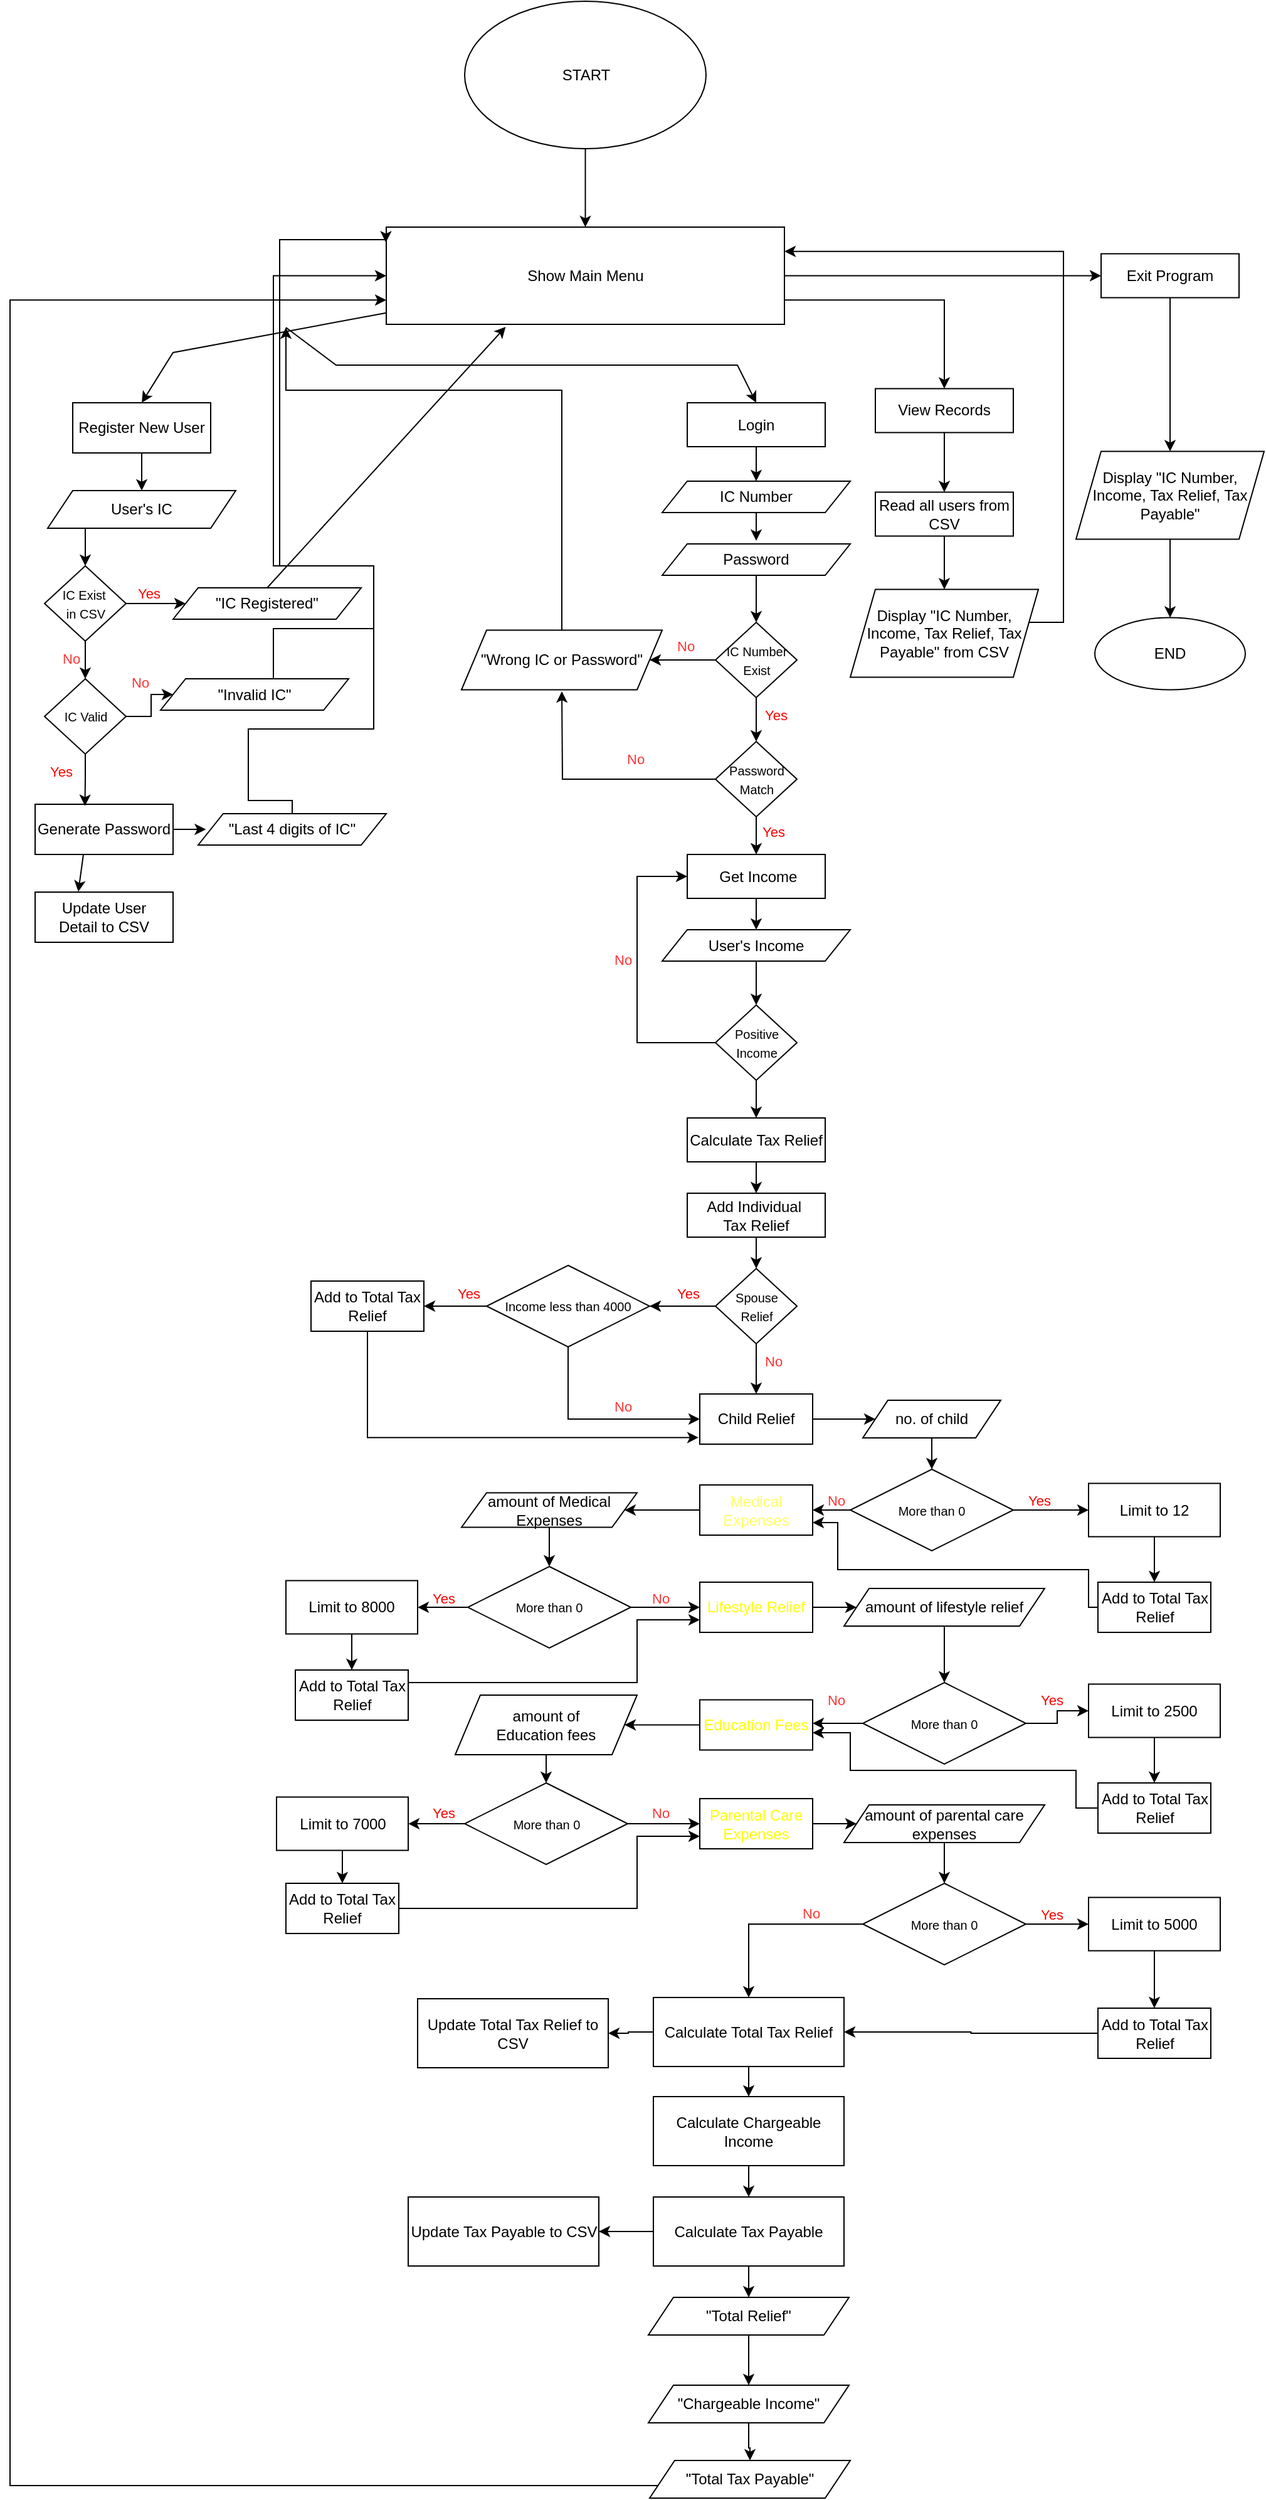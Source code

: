 <mxfile version="26.2.14">
  <diagram name="Page-1" id="ZZrZnOVVyGvHQg5XJtf8">
    <mxGraphModel dx="3169" dy="2334" grid="1" gridSize="10" guides="1" tooltips="1" connect="1" arrows="1" fold="1" page="1" pageScale="1" pageWidth="850" pageHeight="1100" math="0" shadow="0">
      <root>
        <mxCell id="0" />
        <mxCell id="1" parent="0" />
        <mxCell id="o1MzAIX67n9RTOHfI_H--221" value="" style="edgeStyle=orthogonalEdgeStyle;rounded=0;orthogonalLoop=1;jettySize=auto;html=1;" edge="1" parent="1" source="o1MzAIX67n9RTOHfI_H--1" target="o1MzAIX67n9RTOHfI_H--4">
          <mxGeometry relative="1" as="geometry" />
        </mxCell>
        <mxCell id="o1MzAIX67n9RTOHfI_H--1" value="START" style="ellipse;whiteSpace=wrap;html=1;" vertex="1" parent="1">
          <mxGeometry x="352.5" y="-210" width="192.5" height="117.5" as="geometry" />
        </mxCell>
        <mxCell id="o1MzAIX67n9RTOHfI_H--12" style="edgeStyle=orthogonalEdgeStyle;rounded=0;orthogonalLoop=1;jettySize=auto;html=1;exitX=1;exitY=0.5;exitDx=0;exitDy=0;entryX=0;entryY=0.5;entryDx=0;entryDy=0;" edge="1" parent="1" source="o1MzAIX67n9RTOHfI_H--4" target="o1MzAIX67n9RTOHfI_H--6">
          <mxGeometry relative="1" as="geometry" />
        </mxCell>
        <mxCell id="o1MzAIX67n9RTOHfI_H--196" style="edgeStyle=orthogonalEdgeStyle;rounded=0;orthogonalLoop=1;jettySize=auto;html=1;exitX=1;exitY=0.75;exitDx=0;exitDy=0;entryX=0.5;entryY=0;entryDx=0;entryDy=0;" edge="1" parent="1" source="o1MzAIX67n9RTOHfI_H--4" target="o1MzAIX67n9RTOHfI_H--194">
          <mxGeometry relative="1" as="geometry" />
        </mxCell>
        <mxCell id="o1MzAIX67n9RTOHfI_H--4" value="&lt;font style=&quot;color: light-dark(rgb(0, 0, 0), rgb(0, 255, 241));&quot;&gt;Show Main Menu&lt;/font&gt;" style="rounded=0;whiteSpace=wrap;html=1;" vertex="1" parent="1">
          <mxGeometry x="290" y="-30" width="317.5" height="77.5" as="geometry" />
        </mxCell>
        <mxCell id="o1MzAIX67n9RTOHfI_H--5" value="&lt;font style=&quot;color: light-dark(rgb(0, 0, 0), rgb(0, 255, 241));&quot;&gt;Register New User&lt;/font&gt;" style="rounded=0;whiteSpace=wrap;html=1;" vertex="1" parent="1">
          <mxGeometry x="40" y="110" width="110" height="40" as="geometry" />
        </mxCell>
        <mxCell id="o1MzAIX67n9RTOHfI_H--217" value="" style="edgeStyle=orthogonalEdgeStyle;rounded=0;orthogonalLoop=1;jettySize=auto;html=1;" edge="1" parent="1" source="o1MzAIX67n9RTOHfI_H--6" target="o1MzAIX67n9RTOHfI_H--216">
          <mxGeometry relative="1" as="geometry" />
        </mxCell>
        <mxCell id="o1MzAIX67n9RTOHfI_H--6" value="&lt;font style=&quot;color: light-dark(rgb(0, 0, 0), rgb(0, 255, 241));&quot;&gt;Exit Program&lt;/font&gt;" style="rounded=0;whiteSpace=wrap;html=1;" vertex="1" parent="1">
          <mxGeometry x="860" y="-8.75" width="110" height="35" as="geometry" />
        </mxCell>
        <mxCell id="o1MzAIX67n9RTOHfI_H--51" style="edgeStyle=orthogonalEdgeStyle;rounded=0;orthogonalLoop=1;jettySize=auto;html=1;entryX=0.5;entryY=0;entryDx=0;entryDy=0;" edge="1" parent="1" source="o1MzAIX67n9RTOHfI_H--7" target="o1MzAIX67n9RTOHfI_H--50">
          <mxGeometry relative="1" as="geometry" />
        </mxCell>
        <mxCell id="o1MzAIX67n9RTOHfI_H--7" value="&lt;font style=&quot;color: light-dark(rgb(0, 0, 0), rgb(0, 255, 241));&quot;&gt;Login&lt;/font&gt;" style="rounded=0;whiteSpace=wrap;html=1;" vertex="1" parent="1">
          <mxGeometry x="530" y="110" width="110" height="35" as="geometry" />
        </mxCell>
        <mxCell id="o1MzAIX67n9RTOHfI_H--10" value="" style="endArrow=classic;html=1;rounded=0;entryX=0.5;entryY=0;entryDx=0;entryDy=0;" edge="1" parent="1" source="o1MzAIX67n9RTOHfI_H--4" target="o1MzAIX67n9RTOHfI_H--5">
          <mxGeometry width="50" height="50" relative="1" as="geometry">
            <mxPoint x="300" as="sourcePoint" />
            <mxPoint x="60" y="89" as="targetPoint" />
            <Array as="points">
              <mxPoint x="120" y="70" />
            </Array>
          </mxGeometry>
        </mxCell>
        <mxCell id="o1MzAIX67n9RTOHfI_H--11" value="" style="endArrow=classic;html=1;rounded=0;entryX=0.5;entryY=0;entryDx=0;entryDy=0;" edge="1" parent="1" target="o1MzAIX67n9RTOHfI_H--7">
          <mxGeometry width="50" height="50" relative="1" as="geometry">
            <mxPoint x="210" y="50" as="sourcePoint" />
            <mxPoint x="170" y="50" as="targetPoint" />
            <Array as="points">
              <mxPoint x="250" y="80" />
              <mxPoint x="400" y="80" />
              <mxPoint x="570" y="80" />
            </Array>
          </mxGeometry>
        </mxCell>
        <mxCell id="o1MzAIX67n9RTOHfI_H--21" style="edgeStyle=orthogonalEdgeStyle;rounded=0;orthogonalLoop=1;jettySize=auto;html=1;exitX=0.25;exitY=1;exitDx=0;exitDy=0;entryX=0.5;entryY=0;entryDx=0;entryDy=0;" edge="1" parent="1" source="o1MzAIX67n9RTOHfI_H--13" target="o1MzAIX67n9RTOHfI_H--16">
          <mxGeometry relative="1" as="geometry" />
        </mxCell>
        <mxCell id="o1MzAIX67n9RTOHfI_H--13" value="User&#39;s IC" style="shape=parallelogram;perimeter=parallelogramPerimeter;whiteSpace=wrap;html=1;fixedSize=1;" vertex="1" parent="1">
          <mxGeometry x="20" y="180" width="150" height="30" as="geometry" />
        </mxCell>
        <mxCell id="o1MzAIX67n9RTOHfI_H--15" value="" style="endArrow=classic;html=1;rounded=0;exitX=0.5;exitY=1;exitDx=0;exitDy=0;entryX=0.5;entryY=0;entryDx=0;entryDy=0;" edge="1" parent="1" source="o1MzAIX67n9RTOHfI_H--5" target="o1MzAIX67n9RTOHfI_H--13">
          <mxGeometry width="50" height="50" relative="1" as="geometry">
            <mxPoint x="80" y="200" as="sourcePoint" />
            <mxPoint x="130" y="150" as="targetPoint" />
          </mxGeometry>
        </mxCell>
        <mxCell id="o1MzAIX67n9RTOHfI_H--19" style="edgeStyle=orthogonalEdgeStyle;rounded=0;orthogonalLoop=1;jettySize=auto;html=1;exitX=1;exitY=0.5;exitDx=0;exitDy=0;" edge="1" parent="1" source="o1MzAIX67n9RTOHfI_H--16" target="o1MzAIX67n9RTOHfI_H--18">
          <mxGeometry relative="1" as="geometry" />
        </mxCell>
        <mxCell id="o1MzAIX67n9RTOHfI_H--20" style="edgeStyle=orthogonalEdgeStyle;rounded=0;orthogonalLoop=1;jettySize=auto;html=1;exitX=0.5;exitY=1;exitDx=0;exitDy=0;entryX=0.5;entryY=0;entryDx=0;entryDy=0;" edge="1" parent="1" source="o1MzAIX67n9RTOHfI_H--16" target="o1MzAIX67n9RTOHfI_H--17">
          <mxGeometry relative="1" as="geometry" />
        </mxCell>
        <mxCell id="o1MzAIX67n9RTOHfI_H--16" value="&lt;font style=&quot;font-size: 10px;&quot;&gt;IC Exist&amp;nbsp;&lt;/font&gt;&lt;div&gt;&lt;font style=&quot;font-size: 10px;&quot;&gt;in CSV&lt;/font&gt;&lt;/div&gt;" style="rhombus;whiteSpace=wrap;html=1;" vertex="1" parent="1">
          <mxGeometry x="17.5" y="240" width="65" height="60" as="geometry" />
        </mxCell>
        <mxCell id="o1MzAIX67n9RTOHfI_H--37" style="edgeStyle=orthogonalEdgeStyle;rounded=0;orthogonalLoop=1;jettySize=auto;html=1;exitX=1;exitY=0.5;exitDx=0;exitDy=0;entryX=0;entryY=0.5;entryDx=0;entryDy=0;" edge="1" parent="1" source="o1MzAIX67n9RTOHfI_H--17" target="o1MzAIX67n9RTOHfI_H--35">
          <mxGeometry relative="1" as="geometry" />
        </mxCell>
        <mxCell id="o1MzAIX67n9RTOHfI_H--17" value="&lt;font style=&quot;font-size: 10px;&quot;&gt;IC Valid&lt;/font&gt;" style="rhombus;whiteSpace=wrap;html=1;" vertex="1" parent="1">
          <mxGeometry x="17.5" y="330" width="65" height="60" as="geometry" />
        </mxCell>
        <mxCell id="o1MzAIX67n9RTOHfI_H--18" value="&quot;IC Registered&quot;" style="shape=parallelogram;perimeter=parallelogramPerimeter;whiteSpace=wrap;html=1;fixedSize=1;" vertex="1" parent="1">
          <mxGeometry x="120" y="257.5" width="150" height="25" as="geometry" />
        </mxCell>
        <mxCell id="o1MzAIX67n9RTOHfI_H--25" value="" style="edgeStyle=none;orthogonalLoop=1;jettySize=auto;html=1;rounded=0;exitX=0.5;exitY=0;exitDx=0;exitDy=0;entryX=0.3;entryY=1.025;entryDx=0;entryDy=0;entryPerimeter=0;" edge="1" parent="1" source="o1MzAIX67n9RTOHfI_H--18" target="o1MzAIX67n9RTOHfI_H--4">
          <mxGeometry width="100" relative="1" as="geometry">
            <mxPoint x="170" y="230" as="sourcePoint" />
            <mxPoint x="270" y="230" as="targetPoint" />
            <Array as="points" />
          </mxGeometry>
        </mxCell>
        <mxCell id="o1MzAIX67n9RTOHfI_H--36" style="edgeStyle=orthogonalEdgeStyle;rounded=0;orthogonalLoop=1;jettySize=auto;html=1;exitX=0.75;exitY=0;exitDx=0;exitDy=0;" edge="1" parent="1" source="o1MzAIX67n9RTOHfI_H--35" target="o1MzAIX67n9RTOHfI_H--4">
          <mxGeometry relative="1" as="geometry">
            <Array as="points">
              <mxPoint x="223" y="338" />
              <mxPoint x="200" y="338" />
              <mxPoint x="200" y="290" />
              <mxPoint x="280" y="290" />
              <mxPoint x="280" y="240" />
              <mxPoint x="200" y="240" />
            </Array>
          </mxGeometry>
        </mxCell>
        <mxCell id="o1MzAIX67n9RTOHfI_H--35" value="&quot;Invalid IC&quot;" style="shape=parallelogram;perimeter=parallelogramPerimeter;whiteSpace=wrap;html=1;fixedSize=1;" vertex="1" parent="1">
          <mxGeometry x="110" y="330" width="150" height="25" as="geometry" />
        </mxCell>
        <mxCell id="o1MzAIX67n9RTOHfI_H--39" value="Generate Password" style="rounded=0;whiteSpace=wrap;html=1;" vertex="1" parent="1">
          <mxGeometry x="10" y="430" width="110" height="40" as="geometry" />
        </mxCell>
        <mxCell id="o1MzAIX67n9RTOHfI_H--40" style="edgeStyle=orthogonalEdgeStyle;rounded=0;orthogonalLoop=1;jettySize=auto;html=1;exitX=0.5;exitY=1;exitDx=0;exitDy=0;entryX=0.361;entryY=0.033;entryDx=0;entryDy=0;entryPerimeter=0;" edge="1" parent="1" source="o1MzAIX67n9RTOHfI_H--17" target="o1MzAIX67n9RTOHfI_H--39">
          <mxGeometry relative="1" as="geometry" />
        </mxCell>
        <mxCell id="o1MzAIX67n9RTOHfI_H--41" value="Update User Detail&lt;span style=&quot;background-color: transparent; color: light-dark(rgb(0, 0, 0), rgb(255, 255, 255));&quot;&gt;&amp;nbsp;to CSV&lt;/span&gt;" style="rounded=0;whiteSpace=wrap;html=1;" vertex="1" parent="1">
          <mxGeometry x="10" y="500" width="110" height="40" as="geometry" />
        </mxCell>
        <mxCell id="o1MzAIX67n9RTOHfI_H--43" value="" style="endArrow=classic;html=1;rounded=0;entryX=0.313;entryY=-0.006;entryDx=0;entryDy=0;entryPerimeter=0;exitX=0.35;exitY=1;exitDx=0;exitDy=0;exitPerimeter=0;" edge="1" parent="1" source="o1MzAIX67n9RTOHfI_H--39" target="o1MzAIX67n9RTOHfI_H--41">
          <mxGeometry width="50" height="50" relative="1" as="geometry">
            <mxPoint x="360" y="480" as="sourcePoint" />
            <mxPoint x="410" y="430" as="targetPoint" />
          </mxGeometry>
        </mxCell>
        <mxCell id="o1MzAIX67n9RTOHfI_H--49" style="edgeStyle=orthogonalEdgeStyle;rounded=0;orthogonalLoop=1;jettySize=auto;html=1;exitX=0.5;exitY=0;exitDx=0;exitDy=0;entryX=-0.001;entryY=0.158;entryDx=0;entryDy=0;entryPerimeter=0;" edge="1" parent="1" source="o1MzAIX67n9RTOHfI_H--44" target="o1MzAIX67n9RTOHfI_H--4">
          <mxGeometry relative="1" as="geometry">
            <mxPoint x="250" y="-130" as="targetPoint" />
            <Array as="points">
              <mxPoint x="215" y="427" />
              <mxPoint x="180" y="427" />
              <mxPoint x="180" y="370" />
              <mxPoint x="280" y="370" />
              <mxPoint x="280" y="240" />
              <mxPoint x="205" y="240" />
              <mxPoint x="205" y="-20" />
              <mxPoint x="290" y="-20" />
            </Array>
          </mxGeometry>
        </mxCell>
        <mxCell id="o1MzAIX67n9RTOHfI_H--44" value="&quot;Last 4 digits of IC&quot;" style="shape=parallelogram;perimeter=parallelogramPerimeter;whiteSpace=wrap;html=1;fixedSize=1;" vertex="1" parent="1">
          <mxGeometry x="140" y="437.5" width="150" height="25" as="geometry" />
        </mxCell>
        <mxCell id="o1MzAIX67n9RTOHfI_H--48" style="edgeStyle=orthogonalEdgeStyle;rounded=0;orthogonalLoop=1;jettySize=auto;html=1;exitX=1;exitY=0.5;exitDx=0;exitDy=0;entryX=0.041;entryY=0.527;entryDx=0;entryDy=0;entryPerimeter=0;" edge="1" parent="1" source="o1MzAIX67n9RTOHfI_H--39" target="o1MzAIX67n9RTOHfI_H--44">
          <mxGeometry relative="1" as="geometry" />
        </mxCell>
        <mxCell id="o1MzAIX67n9RTOHfI_H--55" style="edgeStyle=orthogonalEdgeStyle;rounded=0;orthogonalLoop=1;jettySize=auto;html=1;" edge="1" parent="1" source="o1MzAIX67n9RTOHfI_H--50">
          <mxGeometry relative="1" as="geometry">
            <mxPoint x="585" y="220" as="targetPoint" />
          </mxGeometry>
        </mxCell>
        <mxCell id="o1MzAIX67n9RTOHfI_H--50" value="IC Number" style="shape=parallelogram;perimeter=parallelogramPerimeter;whiteSpace=wrap;html=1;fixedSize=1;" vertex="1" parent="1">
          <mxGeometry x="510" y="172.5" width="150" height="25" as="geometry" />
        </mxCell>
        <mxCell id="o1MzAIX67n9RTOHfI_H--58" style="edgeStyle=orthogonalEdgeStyle;rounded=0;orthogonalLoop=1;jettySize=auto;html=1;entryX=0.5;entryY=0;entryDx=0;entryDy=0;" edge="1" parent="1" source="o1MzAIX67n9RTOHfI_H--52" target="o1MzAIX67n9RTOHfI_H--56">
          <mxGeometry relative="1" as="geometry" />
        </mxCell>
        <mxCell id="o1MzAIX67n9RTOHfI_H--52" value="Password" style="shape=parallelogram;perimeter=parallelogramPerimeter;whiteSpace=wrap;html=1;fixedSize=1;" vertex="1" parent="1">
          <mxGeometry x="510" y="222.5" width="150" height="25" as="geometry" />
        </mxCell>
        <mxCell id="o1MzAIX67n9RTOHfI_H--59" style="edgeStyle=orthogonalEdgeStyle;rounded=0;orthogonalLoop=1;jettySize=auto;html=1;" edge="1" parent="1" source="o1MzAIX67n9RTOHfI_H--56">
          <mxGeometry relative="1" as="geometry">
            <mxPoint x="500" y="315" as="targetPoint" />
          </mxGeometry>
        </mxCell>
        <mxCell id="o1MzAIX67n9RTOHfI_H--68" style="edgeStyle=orthogonalEdgeStyle;rounded=0;orthogonalLoop=1;jettySize=auto;html=1;entryX=0.5;entryY=0;entryDx=0;entryDy=0;" edge="1" parent="1" source="o1MzAIX67n9RTOHfI_H--56" target="o1MzAIX67n9RTOHfI_H--66">
          <mxGeometry relative="1" as="geometry" />
        </mxCell>
        <mxCell id="o1MzAIX67n9RTOHfI_H--56" value="&lt;span style=&quot;font-size: 10px;&quot;&gt;IC Number Exist&lt;/span&gt;" style="rhombus;whiteSpace=wrap;html=1;" vertex="1" parent="1">
          <mxGeometry x="552.5" y="285" width="65" height="60" as="geometry" />
        </mxCell>
        <mxCell id="o1MzAIX67n9RTOHfI_H--61" style="edgeStyle=orthogonalEdgeStyle;rounded=0;orthogonalLoop=1;jettySize=auto;html=1;" edge="1" parent="1" source="o1MzAIX67n9RTOHfI_H--60">
          <mxGeometry relative="1" as="geometry">
            <mxPoint x="210" y="50" as="targetPoint" />
            <Array as="points">
              <mxPoint x="430" y="100" />
              <mxPoint x="210" y="100" />
            </Array>
          </mxGeometry>
        </mxCell>
        <mxCell id="o1MzAIX67n9RTOHfI_H--60" value="&quot;Wrong IC or Password&quot;" style="shape=parallelogram;perimeter=parallelogramPerimeter;whiteSpace=wrap;html=1;fixedSize=1;" vertex="1" parent="1">
          <mxGeometry x="350" y="291.25" width="160" height="47.5" as="geometry" />
        </mxCell>
        <mxCell id="o1MzAIX67n9RTOHfI_H--64" value="&lt;span style=&quot;font-family: Helvetica; font-size: 11px; font-style: normal; font-variant-ligatures: normal; font-variant-caps: normal; font-weight: 400; letter-spacing: normal; orphans: 2; text-align: center; text-indent: 0px; text-transform: none; widows: 2; word-spacing: 0px; -webkit-text-stroke-width: 0px; white-space: nowrap; text-decoration-thickness: initial; text-decoration-style: initial; text-decoration-color: initial; float: none; display: inline !important;&quot;&gt;&lt;font style=&quot;color: light-dark(rgb(255, 51, 51), rgb(255, 0, 0));&quot;&gt;No&lt;/font&gt;&lt;/span&gt;" style="text;whiteSpace=wrap;html=1;" vertex="1" parent="1">
          <mxGeometry x="520" y="290" width="20" height="20" as="geometry" />
        </mxCell>
        <mxCell id="o1MzAIX67n9RTOHfI_H--69" style="edgeStyle=orthogonalEdgeStyle;rounded=0;orthogonalLoop=1;jettySize=auto;html=1;" edge="1" parent="1" source="o1MzAIX67n9RTOHfI_H--66">
          <mxGeometry relative="1" as="geometry">
            <mxPoint x="430" y="340" as="targetPoint" />
          </mxGeometry>
        </mxCell>
        <mxCell id="o1MzAIX67n9RTOHfI_H--77" style="edgeStyle=orthogonalEdgeStyle;rounded=0;orthogonalLoop=1;jettySize=auto;html=1;entryX=0.5;entryY=0;entryDx=0;entryDy=0;" edge="1" parent="1" source="o1MzAIX67n9RTOHfI_H--66" target="o1MzAIX67n9RTOHfI_H--74">
          <mxGeometry relative="1" as="geometry" />
        </mxCell>
        <mxCell id="o1MzAIX67n9RTOHfI_H--66" value="&lt;span style=&quot;font-size: 10px;&quot;&gt;Password Match&lt;/span&gt;" style="rhombus;whiteSpace=wrap;html=1;" vertex="1" parent="1">
          <mxGeometry x="552.5" y="380" width="65" height="60" as="geometry" />
        </mxCell>
        <mxCell id="o1MzAIX67n9RTOHfI_H--70" value="&lt;span style=&quot;font-family: Helvetica; font-size: 11px; font-style: normal; font-variant-ligatures: normal; font-variant-caps: normal; font-weight: 400; letter-spacing: normal; orphans: 2; text-align: center; text-indent: 0px; text-transform: none; widows: 2; word-spacing: 0px; -webkit-text-stroke-width: 0px; white-space: nowrap; text-decoration-thickness: initial; text-decoration-style: initial; text-decoration-color: initial; float: none; display: inline !important;&quot;&gt;&lt;font style=&quot;color: light-dark(rgb(255, 51, 51), rgb(255, 0, 0));&quot;&gt;No&lt;/font&gt;&lt;/span&gt;" style="text;whiteSpace=wrap;html=1;" vertex="1" parent="1">
          <mxGeometry x="480" y="380" width="20" height="20" as="geometry" />
        </mxCell>
        <mxCell id="o1MzAIX67n9RTOHfI_H--79" style="edgeStyle=orthogonalEdgeStyle;rounded=0;orthogonalLoop=1;jettySize=auto;html=1;entryX=0.5;entryY=0;entryDx=0;entryDy=0;" edge="1" parent="1" source="o1MzAIX67n9RTOHfI_H--74" target="o1MzAIX67n9RTOHfI_H--78">
          <mxGeometry relative="1" as="geometry" />
        </mxCell>
        <mxCell id="o1MzAIX67n9RTOHfI_H--74" value="&amp;nbsp;Get Income" style="rounded=0;whiteSpace=wrap;html=1;" vertex="1" parent="1">
          <mxGeometry x="530" y="470" width="110" height="35" as="geometry" />
        </mxCell>
        <mxCell id="o1MzAIX67n9RTOHfI_H--80" style="edgeStyle=orthogonalEdgeStyle;rounded=0;orthogonalLoop=1;jettySize=auto;html=1;" edge="1" parent="1" source="o1MzAIX67n9RTOHfI_H--78">
          <mxGeometry relative="1" as="geometry">
            <mxPoint x="585" y="590" as="targetPoint" />
          </mxGeometry>
        </mxCell>
        <mxCell id="o1MzAIX67n9RTOHfI_H--78" value="User&#39;s Income" style="shape=parallelogram;perimeter=parallelogramPerimeter;whiteSpace=wrap;html=1;fixedSize=1;" vertex="1" parent="1">
          <mxGeometry x="510" y="530" width="150" height="25" as="geometry" />
        </mxCell>
        <mxCell id="o1MzAIX67n9RTOHfI_H--82" style="edgeStyle=orthogonalEdgeStyle;rounded=0;orthogonalLoop=1;jettySize=auto;html=1;entryX=0;entryY=0.5;entryDx=0;entryDy=0;" edge="1" parent="1" source="o1MzAIX67n9RTOHfI_H--81" target="o1MzAIX67n9RTOHfI_H--74">
          <mxGeometry relative="1" as="geometry">
            <Array as="points">
              <mxPoint x="490" y="620" />
              <mxPoint x="490" y="488" />
            </Array>
          </mxGeometry>
        </mxCell>
        <mxCell id="o1MzAIX67n9RTOHfI_H--86" style="edgeStyle=orthogonalEdgeStyle;rounded=0;orthogonalLoop=1;jettySize=auto;html=1;entryX=0.5;entryY=0;entryDx=0;entryDy=0;" edge="1" parent="1" source="o1MzAIX67n9RTOHfI_H--81" target="o1MzAIX67n9RTOHfI_H--85">
          <mxGeometry relative="1" as="geometry" />
        </mxCell>
        <mxCell id="o1MzAIX67n9RTOHfI_H--81" value="&lt;span style=&quot;font-size: 10px;&quot;&gt;Positive Income&lt;/span&gt;" style="rhombus;whiteSpace=wrap;html=1;" vertex="1" parent="1">
          <mxGeometry x="552.5" y="590" width="65" height="60" as="geometry" />
        </mxCell>
        <mxCell id="o1MzAIX67n9RTOHfI_H--83" value="&lt;span style=&quot;font-family: Helvetica; font-size: 11px; font-style: normal; font-variant-ligatures: normal; font-variant-caps: normal; font-weight: 400; letter-spacing: normal; orphans: 2; text-align: center; text-indent: 0px; text-transform: none; widows: 2; word-spacing: 0px; -webkit-text-stroke-width: 0px; white-space: nowrap; text-decoration-thickness: initial; text-decoration-style: initial; text-decoration-color: initial; float: none; display: inline !important;&quot;&gt;&lt;font style=&quot;color: light-dark(rgb(255, 51, 51), rgb(255, 0, 0));&quot;&gt;No&lt;/font&gt;&lt;/span&gt;" style="text;whiteSpace=wrap;html=1;" vertex="1" parent="1">
          <mxGeometry x="470" y="540" width="20" height="20" as="geometry" />
        </mxCell>
        <mxCell id="o1MzAIX67n9RTOHfI_H--87" style="edgeStyle=orthogonalEdgeStyle;rounded=0;orthogonalLoop=1;jettySize=auto;html=1;" edge="1" parent="1" source="o1MzAIX67n9RTOHfI_H--85">
          <mxGeometry relative="1" as="geometry">
            <mxPoint x="585" y="740" as="targetPoint" />
          </mxGeometry>
        </mxCell>
        <mxCell id="o1MzAIX67n9RTOHfI_H--85" value="Calculate Tax Relief" style="rounded=0;whiteSpace=wrap;html=1;" vertex="1" parent="1">
          <mxGeometry x="530" y="680" width="110" height="35" as="geometry" />
        </mxCell>
        <mxCell id="o1MzAIX67n9RTOHfI_H--91" style="edgeStyle=orthogonalEdgeStyle;rounded=0;orthogonalLoop=1;jettySize=auto;html=1;entryX=0.5;entryY=0;entryDx=0;entryDy=0;" edge="1" parent="1" source="o1MzAIX67n9RTOHfI_H--88" target="o1MzAIX67n9RTOHfI_H--89">
          <mxGeometry relative="1" as="geometry" />
        </mxCell>
        <mxCell id="o1MzAIX67n9RTOHfI_H--88" value="&lt;font style=&quot;color: light-dark(rgb(0, 0, 0), rgb(236, 255, 0));&quot;&gt;Add Individual&amp;nbsp;&lt;/font&gt;&lt;div&gt;&lt;font style=&quot;color: light-dark(rgb(0, 0, 0), rgb(236, 255, 0));&quot;&gt;Tax Relief&lt;/font&gt;&lt;/div&gt;" style="rounded=0;whiteSpace=wrap;html=1;" vertex="1" parent="1">
          <mxGeometry x="530" y="740" width="110" height="35" as="geometry" />
        </mxCell>
        <mxCell id="o1MzAIX67n9RTOHfI_H--92" value="" style="edgeStyle=orthogonalEdgeStyle;rounded=0;orthogonalLoop=1;jettySize=auto;html=1;" edge="1" parent="1" source="o1MzAIX67n9RTOHfI_H--89" target="o1MzAIX67n9RTOHfI_H--90">
          <mxGeometry relative="1" as="geometry" />
        </mxCell>
        <mxCell id="o1MzAIX67n9RTOHfI_H--98" value="" style="edgeStyle=orthogonalEdgeStyle;rounded=0;orthogonalLoop=1;jettySize=auto;html=1;" edge="1" parent="1" source="o1MzAIX67n9RTOHfI_H--89" target="o1MzAIX67n9RTOHfI_H--97">
          <mxGeometry relative="1" as="geometry" />
        </mxCell>
        <mxCell id="o1MzAIX67n9RTOHfI_H--89" value="&lt;span style=&quot;font-size: 10px;&quot;&gt;&lt;font style=&quot;color: light-dark(rgb(0, 0, 0), rgb(236, 255, 0));&quot;&gt;Spouse&lt;/font&gt;&lt;/span&gt;&lt;div&gt;&lt;span style=&quot;font-size: 10px;&quot;&gt;&lt;font style=&quot;color: light-dark(rgb(0, 0, 0), rgb(236, 255, 0));&quot;&gt;Relief&lt;/font&gt;&lt;/span&gt;&lt;/div&gt;" style="rhombus;whiteSpace=wrap;html=1;" vertex="1" parent="1">
          <mxGeometry x="552.5" y="800" width="65" height="60" as="geometry" />
        </mxCell>
        <mxCell id="o1MzAIX67n9RTOHfI_H--95" value="" style="edgeStyle=orthogonalEdgeStyle;rounded=0;orthogonalLoop=1;jettySize=auto;html=1;" edge="1" parent="1" source="o1MzAIX67n9RTOHfI_H--90" target="o1MzAIX67n9RTOHfI_H--94">
          <mxGeometry relative="1" as="geometry" />
        </mxCell>
        <mxCell id="o1MzAIX67n9RTOHfI_H--101" style="edgeStyle=orthogonalEdgeStyle;rounded=0;orthogonalLoop=1;jettySize=auto;html=1;entryX=0;entryY=0.5;entryDx=0;entryDy=0;" edge="1" parent="1" source="o1MzAIX67n9RTOHfI_H--90" target="o1MzAIX67n9RTOHfI_H--97">
          <mxGeometry relative="1" as="geometry">
            <Array as="points">
              <mxPoint x="435" y="920" />
            </Array>
          </mxGeometry>
        </mxCell>
        <mxCell id="o1MzAIX67n9RTOHfI_H--90" value="&lt;span style=&quot;font-size: 10px;&quot;&gt;Income less than 4000&lt;/span&gt;" style="rhombus;whiteSpace=wrap;html=1;" vertex="1" parent="1">
          <mxGeometry x="370" y="797.5" width="130" height="65" as="geometry" />
        </mxCell>
        <mxCell id="o1MzAIX67n9RTOHfI_H--94" value="Add to Total Tax Relief" style="whiteSpace=wrap;html=1;" vertex="1" parent="1">
          <mxGeometry x="230" y="810" width="90" height="40" as="geometry" />
        </mxCell>
        <mxCell id="o1MzAIX67n9RTOHfI_H--107" value="" style="edgeStyle=orthogonalEdgeStyle;rounded=0;orthogonalLoop=1;jettySize=auto;html=1;entryX=0;entryY=0.5;entryDx=0;entryDy=0;" edge="1" parent="1" source="o1MzAIX67n9RTOHfI_H--97" target="o1MzAIX67n9RTOHfI_H--108">
          <mxGeometry relative="1" as="geometry">
            <mxPoint x="695" y="920" as="targetPoint" />
          </mxGeometry>
        </mxCell>
        <mxCell id="o1MzAIX67n9RTOHfI_H--97" value="&lt;font style=&quot;color: light-dark(rgb(0, 0, 0), rgb(236, 255, 0));&quot;&gt;Child Relief&lt;/font&gt;" style="whiteSpace=wrap;html=1;" vertex="1" parent="1">
          <mxGeometry x="540" y="900" width="90" height="40" as="geometry" />
        </mxCell>
        <mxCell id="o1MzAIX67n9RTOHfI_H--99" value="&lt;span style=&quot;font-family: Helvetica; font-size: 11px; font-style: normal; font-variant-ligatures: normal; font-variant-caps: normal; font-weight: 400; letter-spacing: normal; orphans: 2; text-align: center; text-indent: 0px; text-transform: none; widows: 2; word-spacing: 0px; -webkit-text-stroke-width: 0px; white-space: nowrap; text-decoration-thickness: initial; text-decoration-style: initial; text-decoration-color: initial; float: none; display: inline !important;&quot;&gt;&lt;font style=&quot;color: light-dark(rgb(255, 51, 51), rgb(255, 0, 0));&quot;&gt;No&lt;/font&gt;&lt;/span&gt;" style="text;whiteSpace=wrap;html=1;" vertex="1" parent="1">
          <mxGeometry x="590" y="860" width="20" as="geometry" />
        </mxCell>
        <mxCell id="o1MzAIX67n9RTOHfI_H--102" value="&lt;span style=&quot;font-family: Helvetica; font-size: 11px; font-style: normal; font-variant-ligatures: normal; font-variant-caps: normal; font-weight: 400; letter-spacing: normal; orphans: 2; text-align: center; text-indent: 0px; text-transform: none; widows: 2; word-spacing: 0px; -webkit-text-stroke-width: 0px; white-space: nowrap; text-decoration-thickness: initial; text-decoration-style: initial; text-decoration-color: initial; float: none; display: inline !important;&quot;&gt;&lt;font style=&quot;color: light-dark(rgb(255, 51, 51), rgb(255, 0, 0));&quot;&gt;No&lt;/font&gt;&lt;/span&gt;" style="text;whiteSpace=wrap;html=1;" vertex="1" parent="1">
          <mxGeometry x="470" y="896" width="20" height="20" as="geometry" />
        </mxCell>
        <mxCell id="o1MzAIX67n9RTOHfI_H--104" style="edgeStyle=orthogonalEdgeStyle;rounded=0;orthogonalLoop=1;jettySize=auto;html=1;exitX=0.5;exitY=1;exitDx=0;exitDy=0;entryX=-0.011;entryY=0.868;entryDx=0;entryDy=0;entryPerimeter=0;" edge="1" parent="1" source="o1MzAIX67n9RTOHfI_H--94" target="o1MzAIX67n9RTOHfI_H--97">
          <mxGeometry relative="1" as="geometry" />
        </mxCell>
        <mxCell id="o1MzAIX67n9RTOHfI_H--112" value="" style="edgeStyle=orthogonalEdgeStyle;rounded=0;orthogonalLoop=1;jettySize=auto;html=1;" edge="1" parent="1" source="o1MzAIX67n9RTOHfI_H--108" target="o1MzAIX67n9RTOHfI_H--111">
          <mxGeometry relative="1" as="geometry" />
        </mxCell>
        <mxCell id="o1MzAIX67n9RTOHfI_H--108" value="no. of child" style="shape=parallelogram;perimeter=parallelogramPerimeter;whiteSpace=wrap;html=1;fixedSize=1;" vertex="1" parent="1">
          <mxGeometry x="670" y="905" width="110" height="30" as="geometry" />
        </mxCell>
        <mxCell id="o1MzAIX67n9RTOHfI_H--114" value="" style="edgeStyle=orthogonalEdgeStyle;rounded=0;orthogonalLoop=1;jettySize=auto;html=1;" edge="1" parent="1" source="o1MzAIX67n9RTOHfI_H--111" target="o1MzAIX67n9RTOHfI_H--113">
          <mxGeometry relative="1" as="geometry" />
        </mxCell>
        <mxCell id="o1MzAIX67n9RTOHfI_H--119" value="" style="edgeStyle=orthogonalEdgeStyle;rounded=0;orthogonalLoop=1;jettySize=auto;html=1;" edge="1" parent="1" source="o1MzAIX67n9RTOHfI_H--111" target="o1MzAIX67n9RTOHfI_H--118">
          <mxGeometry relative="1" as="geometry" />
        </mxCell>
        <mxCell id="o1MzAIX67n9RTOHfI_H--111" value="&lt;span style=&quot;font-size: 10px;&quot;&gt;More than 0&lt;/span&gt;" style="rhombus;whiteSpace=wrap;html=1;" vertex="1" parent="1">
          <mxGeometry x="660" y="960" width="130" height="65" as="geometry" />
        </mxCell>
        <mxCell id="o1MzAIX67n9RTOHfI_H--116" value="" style="edgeStyle=orthogonalEdgeStyle;rounded=0;orthogonalLoop=1;jettySize=auto;html=1;" edge="1" parent="1" source="o1MzAIX67n9RTOHfI_H--113" target="o1MzAIX67n9RTOHfI_H--115">
          <mxGeometry relative="1" as="geometry" />
        </mxCell>
        <mxCell id="o1MzAIX67n9RTOHfI_H--113" value="Limit to 12" style="whiteSpace=wrap;html=1;" vertex="1" parent="1">
          <mxGeometry x="850" y="971.25" width="105" height="42.5" as="geometry" />
        </mxCell>
        <mxCell id="o1MzAIX67n9RTOHfI_H--121" style="edgeStyle=orthogonalEdgeStyle;rounded=0;orthogonalLoop=1;jettySize=auto;html=1;entryX=1;entryY=0.75;entryDx=0;entryDy=0;" edge="1" parent="1" source="o1MzAIX67n9RTOHfI_H--115" target="o1MzAIX67n9RTOHfI_H--118">
          <mxGeometry relative="1" as="geometry">
            <Array as="points">
              <mxPoint x="850" y="1070" />
              <mxPoint x="850" y="1040" />
              <mxPoint x="650" y="1040" />
              <mxPoint x="650" y="1003" />
            </Array>
          </mxGeometry>
        </mxCell>
        <mxCell id="o1MzAIX67n9RTOHfI_H--115" value="Add to Total Tax Relief" style="whiteSpace=wrap;html=1;" vertex="1" parent="1">
          <mxGeometry x="857.5" y="1050" width="90" height="40" as="geometry" />
        </mxCell>
        <mxCell id="o1MzAIX67n9RTOHfI_H--123" value="" style="edgeStyle=orthogonalEdgeStyle;rounded=0;orthogonalLoop=1;jettySize=auto;html=1;" edge="1" parent="1" source="o1MzAIX67n9RTOHfI_H--118" target="o1MzAIX67n9RTOHfI_H--122">
          <mxGeometry relative="1" as="geometry" />
        </mxCell>
        <mxCell id="o1MzAIX67n9RTOHfI_H--118" value="&lt;font style=&quot;color: light-dark(rgb(255, 255, 102), rgb(236, 255, 0));&quot;&gt;Medical Expenses&lt;/font&gt;" style="whiteSpace=wrap;html=1;" vertex="1" parent="1">
          <mxGeometry x="540" y="972.5" width="90" height="40" as="geometry" />
        </mxCell>
        <mxCell id="o1MzAIX67n9RTOHfI_H--120" value="&lt;span style=&quot;font-family: Helvetica; font-size: 11px; font-style: normal; font-variant-ligatures: normal; font-variant-caps: normal; font-weight: 400; letter-spacing: normal; orphans: 2; text-align: center; text-indent: 0px; text-transform: none; widows: 2; word-spacing: 0px; -webkit-text-stroke-width: 0px; white-space: nowrap; text-decoration-thickness: initial; text-decoration-style: initial; text-decoration-color: initial; float: none; display: inline !important;&quot;&gt;&lt;font style=&quot;color: light-dark(rgb(255, 51, 51), rgb(255, 0, 0));&quot;&gt;No&lt;/font&gt;&lt;/span&gt;" style="text;whiteSpace=wrap;html=1;" vertex="1" parent="1">
          <mxGeometry x="640" y="971.25" width="20" height="20" as="geometry" />
        </mxCell>
        <mxCell id="o1MzAIX67n9RTOHfI_H--126" value="" style="edgeStyle=orthogonalEdgeStyle;rounded=0;orthogonalLoop=1;jettySize=auto;html=1;" edge="1" parent="1" source="o1MzAIX67n9RTOHfI_H--122" target="o1MzAIX67n9RTOHfI_H--125">
          <mxGeometry relative="1" as="geometry" />
        </mxCell>
        <mxCell id="o1MzAIX67n9RTOHfI_H--122" value="amount of Medical Expenses" style="shape=parallelogram;perimeter=parallelogramPerimeter;whiteSpace=wrap;html=1;fixedSize=1;" vertex="1" parent="1">
          <mxGeometry x="350" y="978.75" width="140" height="27.5" as="geometry" />
        </mxCell>
        <mxCell id="o1MzAIX67n9RTOHfI_H--128" value="" style="edgeStyle=orthogonalEdgeStyle;rounded=0;orthogonalLoop=1;jettySize=auto;html=1;" edge="1" parent="1" source="o1MzAIX67n9RTOHfI_H--125" target="o1MzAIX67n9RTOHfI_H--127">
          <mxGeometry relative="1" as="geometry" />
        </mxCell>
        <mxCell id="o1MzAIX67n9RTOHfI_H--130" value="" style="edgeStyle=orthogonalEdgeStyle;rounded=0;orthogonalLoop=1;jettySize=auto;html=1;" edge="1" parent="1" source="o1MzAIX67n9RTOHfI_H--125" target="o1MzAIX67n9RTOHfI_H--129">
          <mxGeometry relative="1" as="geometry" />
        </mxCell>
        <mxCell id="o1MzAIX67n9RTOHfI_H--125" value="&lt;span style=&quot;font-size: 10px;&quot;&gt;More than 0&lt;/span&gt;" style="rhombus;whiteSpace=wrap;html=1;" vertex="1" parent="1">
          <mxGeometry x="355" y="1037.5" width="130" height="65" as="geometry" />
        </mxCell>
        <mxCell id="o1MzAIX67n9RTOHfI_H--137" value="" style="edgeStyle=orthogonalEdgeStyle;rounded=0;orthogonalLoop=1;jettySize=auto;html=1;" edge="1" parent="1" source="o1MzAIX67n9RTOHfI_H--127" target="o1MzAIX67n9RTOHfI_H--136">
          <mxGeometry relative="1" as="geometry" />
        </mxCell>
        <mxCell id="o1MzAIX67n9RTOHfI_H--127" value="&lt;font style=&quot;color: light-dark(rgb(255, 255, 0), rgb(236, 255, 0));&quot;&gt;Lifestyle Relief&lt;/font&gt;" style="whiteSpace=wrap;html=1;" vertex="1" parent="1">
          <mxGeometry x="540" y="1050" width="90" height="40" as="geometry" />
        </mxCell>
        <mxCell id="o1MzAIX67n9RTOHfI_H--132" value="" style="edgeStyle=orthogonalEdgeStyle;rounded=0;orthogonalLoop=1;jettySize=auto;html=1;" edge="1" parent="1" source="o1MzAIX67n9RTOHfI_H--129" target="o1MzAIX67n9RTOHfI_H--131">
          <mxGeometry relative="1" as="geometry" />
        </mxCell>
        <mxCell id="o1MzAIX67n9RTOHfI_H--129" value="Limit to 8000" style="whiteSpace=wrap;html=1;" vertex="1" parent="1">
          <mxGeometry x="210" y="1048.75" width="105" height="42.5" as="geometry" />
        </mxCell>
        <mxCell id="o1MzAIX67n9RTOHfI_H--133" style="edgeStyle=orthogonalEdgeStyle;rounded=0;orthogonalLoop=1;jettySize=auto;html=1;entryX=0;entryY=0.75;entryDx=0;entryDy=0;" edge="1" parent="1" source="o1MzAIX67n9RTOHfI_H--131" target="o1MzAIX67n9RTOHfI_H--127">
          <mxGeometry relative="1" as="geometry">
            <Array as="points">
              <mxPoint x="490" y="1130" />
              <mxPoint x="490" y="1080" />
            </Array>
          </mxGeometry>
        </mxCell>
        <mxCell id="o1MzAIX67n9RTOHfI_H--131" value="Add to Total Tax Relief" style="whiteSpace=wrap;html=1;" vertex="1" parent="1">
          <mxGeometry x="217.5" y="1120" width="90" height="40" as="geometry" />
        </mxCell>
        <mxCell id="o1MzAIX67n9RTOHfI_H--135" value="&lt;span style=&quot;font-family: Helvetica; font-size: 11px; font-style: normal; font-variant-ligatures: normal; font-variant-caps: normal; font-weight: 400; letter-spacing: normal; orphans: 2; text-align: center; text-indent: 0px; text-transform: none; widows: 2; word-spacing: 0px; -webkit-text-stroke-width: 0px; white-space: nowrap; text-decoration-thickness: initial; text-decoration-style: initial; text-decoration-color: initial; float: none; display: inline !important;&quot;&gt;&lt;font style=&quot;color: light-dark(rgb(255, 51, 51), rgb(255, 0, 0));&quot;&gt;No&lt;/font&gt;&lt;/span&gt;" style="text;whiteSpace=wrap;html=1;" vertex="1" parent="1">
          <mxGeometry x="500" y="1048.75" width="20" height="20" as="geometry" />
        </mxCell>
        <mxCell id="o1MzAIX67n9RTOHfI_H--139" value="" style="edgeStyle=orthogonalEdgeStyle;rounded=0;orthogonalLoop=1;jettySize=auto;html=1;" edge="1" parent="1" source="o1MzAIX67n9RTOHfI_H--136" target="o1MzAIX67n9RTOHfI_H--138">
          <mxGeometry relative="1" as="geometry" />
        </mxCell>
        <mxCell id="o1MzAIX67n9RTOHfI_H--136" value="amount of lifestyle relief" style="shape=parallelogram;perimeter=parallelogramPerimeter;whiteSpace=wrap;html=1;fixedSize=1;" vertex="1" parent="1">
          <mxGeometry x="655" y="1055" width="160" height="30" as="geometry" />
        </mxCell>
        <mxCell id="o1MzAIX67n9RTOHfI_H--141" value="" style="edgeStyle=orthogonalEdgeStyle;rounded=0;orthogonalLoop=1;jettySize=auto;html=1;" edge="1" parent="1" source="o1MzAIX67n9RTOHfI_H--138" target="o1MzAIX67n9RTOHfI_H--140">
          <mxGeometry relative="1" as="geometry" />
        </mxCell>
        <mxCell id="o1MzAIX67n9RTOHfI_H--164" value="" style="edgeStyle=orthogonalEdgeStyle;rounded=0;orthogonalLoop=1;jettySize=auto;html=1;" edge="1" parent="1" source="o1MzAIX67n9RTOHfI_H--138" target="o1MzAIX67n9RTOHfI_H--142">
          <mxGeometry relative="1" as="geometry">
            <Array as="points">
              <mxPoint x="670" y="1160" />
              <mxPoint x="670" y="1160" />
            </Array>
          </mxGeometry>
        </mxCell>
        <mxCell id="o1MzAIX67n9RTOHfI_H--138" value="&lt;span style=&quot;font-size: 10px;&quot;&gt;More than 0&lt;/span&gt;" style="rhombus;whiteSpace=wrap;html=1;" vertex="1" parent="1">
          <mxGeometry x="670" y="1130" width="130" height="65" as="geometry" />
        </mxCell>
        <mxCell id="o1MzAIX67n9RTOHfI_H--145" value="" style="edgeStyle=orthogonalEdgeStyle;rounded=0;orthogonalLoop=1;jettySize=auto;html=1;" edge="1" parent="1" source="o1MzAIX67n9RTOHfI_H--140" target="o1MzAIX67n9RTOHfI_H--144">
          <mxGeometry relative="1" as="geometry" />
        </mxCell>
        <mxCell id="o1MzAIX67n9RTOHfI_H--140" value="Limit to 2500" style="whiteSpace=wrap;html=1;" vertex="1" parent="1">
          <mxGeometry x="850" y="1131.25" width="105" height="42.5" as="geometry" />
        </mxCell>
        <mxCell id="o1MzAIX67n9RTOHfI_H--150" value="" style="edgeStyle=orthogonalEdgeStyle;rounded=0;orthogonalLoop=1;jettySize=auto;html=1;" edge="1" parent="1" source="o1MzAIX67n9RTOHfI_H--142" target="o1MzAIX67n9RTOHfI_H--149">
          <mxGeometry relative="1" as="geometry" />
        </mxCell>
        <mxCell id="o1MzAIX67n9RTOHfI_H--142" value="&lt;font style=&quot;color: light-dark(rgb(255, 255, 0), rgb(236, 255, 0));&quot;&gt;Education Fees&lt;/font&gt;" style="whiteSpace=wrap;html=1;" vertex="1" parent="1">
          <mxGeometry x="540" y="1143.75" width="90" height="40" as="geometry" />
        </mxCell>
        <mxCell id="o1MzAIX67n9RTOHfI_H--144" value="Add to Total Tax Relief" style="whiteSpace=wrap;html=1;" vertex="1" parent="1">
          <mxGeometry x="857.5" y="1210" width="90" height="40" as="geometry" />
        </mxCell>
        <mxCell id="o1MzAIX67n9RTOHfI_H--146" style="edgeStyle=orthogonalEdgeStyle;rounded=0;orthogonalLoop=1;jettySize=auto;html=1;entryX=1;entryY=0.656;entryDx=0;entryDy=0;entryPerimeter=0;" edge="1" parent="1" source="o1MzAIX67n9RTOHfI_H--144" target="o1MzAIX67n9RTOHfI_H--142">
          <mxGeometry relative="1" as="geometry">
            <Array as="points">
              <mxPoint x="840" y="1230" />
              <mxPoint x="840" y="1200" />
              <mxPoint x="660" y="1200" />
              <mxPoint x="660" y="1170" />
            </Array>
          </mxGeometry>
        </mxCell>
        <mxCell id="o1MzAIX67n9RTOHfI_H--147" value="&lt;span style=&quot;font-family: Helvetica; font-size: 11px; font-style: normal; font-variant-ligatures: normal; font-variant-caps: normal; font-weight: 400; letter-spacing: normal; orphans: 2; text-align: center; text-indent: 0px; text-transform: none; widows: 2; word-spacing: 0px; -webkit-text-stroke-width: 0px; white-space: nowrap; text-decoration-thickness: initial; text-decoration-style: initial; text-decoration-color: initial; float: none; display: inline !important;&quot;&gt;&lt;font style=&quot;color: light-dark(rgb(255, 51, 51), rgb(255, 0, 0));&quot;&gt;No&lt;/font&gt;&lt;/span&gt;" style="text;whiteSpace=wrap;html=1;" vertex="1" parent="1">
          <mxGeometry x="640" y="1130" width="20" height="20" as="geometry" />
        </mxCell>
        <mxCell id="o1MzAIX67n9RTOHfI_H--153" value="" style="edgeStyle=orthogonalEdgeStyle;rounded=0;orthogonalLoop=1;jettySize=auto;html=1;" edge="1" parent="1" source="o1MzAIX67n9RTOHfI_H--149" target="o1MzAIX67n9RTOHfI_H--151">
          <mxGeometry relative="1" as="geometry" />
        </mxCell>
        <mxCell id="o1MzAIX67n9RTOHfI_H--149" value="amount of &lt;br&gt;Education fees" style="shape=parallelogram;perimeter=parallelogramPerimeter;whiteSpace=wrap;html=1;fixedSize=1;" vertex="1" parent="1">
          <mxGeometry x="345" y="1140" width="145" height="47.5" as="geometry" />
        </mxCell>
        <mxCell id="o1MzAIX67n9RTOHfI_H--155" value="" style="edgeStyle=orthogonalEdgeStyle;rounded=0;orthogonalLoop=1;jettySize=auto;html=1;" edge="1" parent="1" source="o1MzAIX67n9RTOHfI_H--151" target="o1MzAIX67n9RTOHfI_H--154">
          <mxGeometry relative="1" as="geometry" />
        </mxCell>
        <mxCell id="o1MzAIX67n9RTOHfI_H--158" value="" style="edgeStyle=orthogonalEdgeStyle;rounded=0;orthogonalLoop=1;jettySize=auto;html=1;" edge="1" parent="1" source="o1MzAIX67n9RTOHfI_H--151" target="o1MzAIX67n9RTOHfI_H--157">
          <mxGeometry relative="1" as="geometry" />
        </mxCell>
        <mxCell id="o1MzAIX67n9RTOHfI_H--151" value="&lt;span style=&quot;font-size: 10px;&quot;&gt;More than 0&lt;/span&gt;" style="rhombus;whiteSpace=wrap;html=1;" vertex="1" parent="1">
          <mxGeometry x="352.5" y="1210" width="130" height="65" as="geometry" />
        </mxCell>
        <mxCell id="o1MzAIX67n9RTOHfI_H--167" value="" style="edgeStyle=orthogonalEdgeStyle;rounded=0;orthogonalLoop=1;jettySize=auto;html=1;" edge="1" parent="1" source="o1MzAIX67n9RTOHfI_H--154" target="o1MzAIX67n9RTOHfI_H--166">
          <mxGeometry relative="1" as="geometry" />
        </mxCell>
        <mxCell id="o1MzAIX67n9RTOHfI_H--154" value="&lt;font style=&quot;color: light-dark(rgb(254, 254, 0), rgb(236, 255, 0));&quot;&gt;Parental Care Expenses&lt;/font&gt;" style="whiteSpace=wrap;html=1;" vertex="1" parent="1">
          <mxGeometry x="540" y="1222.5" width="90" height="40" as="geometry" />
        </mxCell>
        <mxCell id="o1MzAIX67n9RTOHfI_H--156" value="&lt;span style=&quot;font-family: Helvetica; font-size: 11px; font-style: normal; font-variant-ligatures: normal; font-variant-caps: normal; font-weight: 400; letter-spacing: normal; orphans: 2; text-align: center; text-indent: 0px; text-transform: none; widows: 2; word-spacing: 0px; -webkit-text-stroke-width: 0px; white-space: nowrap; text-decoration-thickness: initial; text-decoration-style: initial; text-decoration-color: initial; float: none; display: inline !important;&quot;&gt;&lt;font style=&quot;color: light-dark(rgb(255, 51, 51), rgb(255, 0, 0));&quot;&gt;No&lt;/font&gt;&lt;/span&gt;" style="text;whiteSpace=wrap;html=1;" vertex="1" parent="1">
          <mxGeometry x="500" y="1220" width="20" height="20" as="geometry" />
        </mxCell>
        <mxCell id="o1MzAIX67n9RTOHfI_H--161" value="" style="edgeStyle=orthogonalEdgeStyle;rounded=0;orthogonalLoop=1;jettySize=auto;html=1;" edge="1" parent="1" source="o1MzAIX67n9RTOHfI_H--157" target="o1MzAIX67n9RTOHfI_H--159">
          <mxGeometry relative="1" as="geometry" />
        </mxCell>
        <mxCell id="o1MzAIX67n9RTOHfI_H--157" value="Limit to 7000" style="whiteSpace=wrap;html=1;" vertex="1" parent="1">
          <mxGeometry x="202.5" y="1221.25" width="105" height="42.5" as="geometry" />
        </mxCell>
        <mxCell id="o1MzAIX67n9RTOHfI_H--162" style="edgeStyle=orthogonalEdgeStyle;rounded=0;orthogonalLoop=1;jettySize=auto;html=1;entryX=0;entryY=0.75;entryDx=0;entryDy=0;" edge="1" parent="1" source="o1MzAIX67n9RTOHfI_H--159" target="o1MzAIX67n9RTOHfI_H--154">
          <mxGeometry relative="1" as="geometry">
            <Array as="points">
              <mxPoint x="490" y="1310" />
              <mxPoint x="490" y="1253" />
            </Array>
          </mxGeometry>
        </mxCell>
        <mxCell id="o1MzAIX67n9RTOHfI_H--159" value="Add to Total Tax Relief" style="whiteSpace=wrap;html=1;" vertex="1" parent="1">
          <mxGeometry x="210" y="1290" width="90" height="40" as="geometry" />
        </mxCell>
        <mxCell id="o1MzAIX67n9RTOHfI_H--169" value="" style="edgeStyle=orthogonalEdgeStyle;rounded=0;orthogonalLoop=1;jettySize=auto;html=1;" edge="1" parent="1" source="o1MzAIX67n9RTOHfI_H--166" target="o1MzAIX67n9RTOHfI_H--168">
          <mxGeometry relative="1" as="geometry" />
        </mxCell>
        <mxCell id="o1MzAIX67n9RTOHfI_H--166" value="amount of parental care expenses" style="shape=parallelogram;perimeter=parallelogramPerimeter;whiteSpace=wrap;html=1;fixedSize=1;" vertex="1" parent="1">
          <mxGeometry x="655" y="1227.5" width="160" height="30" as="geometry" />
        </mxCell>
        <mxCell id="o1MzAIX67n9RTOHfI_H--171" value="" style="edgeStyle=orthogonalEdgeStyle;rounded=0;orthogonalLoop=1;jettySize=auto;html=1;" edge="1" parent="1" source="o1MzAIX67n9RTOHfI_H--168" target="o1MzAIX67n9RTOHfI_H--170">
          <mxGeometry relative="1" as="geometry" />
        </mxCell>
        <mxCell id="o1MzAIX67n9RTOHfI_H--175" style="edgeStyle=orthogonalEdgeStyle;rounded=0;orthogonalLoop=1;jettySize=auto;html=1;entryX=0.5;entryY=0;entryDx=0;entryDy=0;" edge="1" parent="1" source="o1MzAIX67n9RTOHfI_H--168" target="o1MzAIX67n9RTOHfI_H--174">
          <mxGeometry relative="1" as="geometry" />
        </mxCell>
        <mxCell id="o1MzAIX67n9RTOHfI_H--168" value="&lt;span style=&quot;font-size: 10px;&quot;&gt;More than 0&lt;/span&gt;" style="rhombus;whiteSpace=wrap;html=1;" vertex="1" parent="1">
          <mxGeometry x="670" y="1290" width="130" height="65" as="geometry" />
        </mxCell>
        <mxCell id="o1MzAIX67n9RTOHfI_H--173" value="" style="edgeStyle=orthogonalEdgeStyle;rounded=0;orthogonalLoop=1;jettySize=auto;html=1;" edge="1" parent="1" source="o1MzAIX67n9RTOHfI_H--170" target="o1MzAIX67n9RTOHfI_H--172">
          <mxGeometry relative="1" as="geometry" />
        </mxCell>
        <mxCell id="o1MzAIX67n9RTOHfI_H--170" value="Limit to 5000" style="whiteSpace=wrap;html=1;" vertex="1" parent="1">
          <mxGeometry x="850" y="1301.25" width="105" height="42.5" as="geometry" />
        </mxCell>
        <mxCell id="o1MzAIX67n9RTOHfI_H--179" style="edgeStyle=orthogonalEdgeStyle;rounded=0;orthogonalLoop=1;jettySize=auto;html=1;" edge="1" parent="1" source="o1MzAIX67n9RTOHfI_H--172" target="o1MzAIX67n9RTOHfI_H--174">
          <mxGeometry relative="1" as="geometry" />
        </mxCell>
        <mxCell id="o1MzAIX67n9RTOHfI_H--172" value="Add to Total Tax Relief" style="whiteSpace=wrap;html=1;" vertex="1" parent="1">
          <mxGeometry x="857.5" y="1389.5" width="90" height="40" as="geometry" />
        </mxCell>
        <mxCell id="o1MzAIX67n9RTOHfI_H--181" value="" style="edgeStyle=orthogonalEdgeStyle;rounded=0;orthogonalLoop=1;jettySize=auto;html=1;" edge="1" parent="1" source="o1MzAIX67n9RTOHfI_H--174" target="o1MzAIX67n9RTOHfI_H--180">
          <mxGeometry relative="1" as="geometry" />
        </mxCell>
        <mxCell id="o1MzAIX67n9RTOHfI_H--204" value="" style="edgeStyle=orthogonalEdgeStyle;rounded=0;orthogonalLoop=1;jettySize=auto;html=1;" edge="1" parent="1" source="o1MzAIX67n9RTOHfI_H--174" target="o1MzAIX67n9RTOHfI_H--203">
          <mxGeometry relative="1" as="geometry" />
        </mxCell>
        <mxCell id="o1MzAIX67n9RTOHfI_H--174" value="Calculate Total Tax Relief" style="rounded=0;whiteSpace=wrap;html=1;" vertex="1" parent="1">
          <mxGeometry x="503" y="1381" width="152" height="55" as="geometry" />
        </mxCell>
        <mxCell id="o1MzAIX67n9RTOHfI_H--177" value="&lt;span style=&quot;font-family: Helvetica; font-size: 11px; font-style: normal; font-variant-ligatures: normal; font-variant-caps: normal; font-weight: 400; letter-spacing: normal; orphans: 2; text-align: center; text-indent: 0px; text-transform: none; widows: 2; word-spacing: 0px; -webkit-text-stroke-width: 0px; white-space: nowrap; text-decoration-thickness: initial; text-decoration-style: initial; text-decoration-color: initial; float: none; display: inline !important;&quot;&gt;&lt;font style=&quot;color: light-dark(rgb(255, 51, 51), rgb(255, 0, 0));&quot;&gt;No&lt;/font&gt;&lt;/span&gt;" style="text;whiteSpace=wrap;html=1;" vertex="1" parent="1">
          <mxGeometry x="620" y="1300" width="20" height="20" as="geometry" />
        </mxCell>
        <mxCell id="o1MzAIX67n9RTOHfI_H--180" value="Update Total Tax Relief to CSV" style="rounded=0;whiteSpace=wrap;html=1;" vertex="1" parent="1">
          <mxGeometry x="315" y="1382" width="152" height="55" as="geometry" />
        </mxCell>
        <mxCell id="o1MzAIX67n9RTOHfI_H--189" value="" style="edgeStyle=orthogonalEdgeStyle;rounded=0;orthogonalLoop=1;jettySize=auto;html=1;" edge="1" parent="1" source="o1MzAIX67n9RTOHfI_H--185" target="o1MzAIX67n9RTOHfI_H--188">
          <mxGeometry relative="1" as="geometry" />
        </mxCell>
        <mxCell id="o1MzAIX67n9RTOHfI_H--210" value="" style="edgeStyle=orthogonalEdgeStyle;rounded=0;orthogonalLoop=1;jettySize=auto;html=1;" edge="1" parent="1" source="o1MzAIX67n9RTOHfI_H--185" target="o1MzAIX67n9RTOHfI_H--209">
          <mxGeometry relative="1" as="geometry" />
        </mxCell>
        <mxCell id="o1MzAIX67n9RTOHfI_H--185" value="Calculate Tax Payable" style="rounded=0;whiteSpace=wrap;html=1;" vertex="1" parent="1">
          <mxGeometry x="503" y="1540" width="152" height="55" as="geometry" />
        </mxCell>
        <mxCell id="o1MzAIX67n9RTOHfI_H--188" value="Update Tax Payable to CSV" style="rounded=0;whiteSpace=wrap;html=1;" vertex="1" parent="1">
          <mxGeometry x="307.5" y="1540" width="152" height="55" as="geometry" />
        </mxCell>
        <mxCell id="o1MzAIX67n9RTOHfI_H--192" style="edgeStyle=orthogonalEdgeStyle;rounded=0;orthogonalLoop=1;jettySize=auto;html=1;entryX=0;entryY=0.75;entryDx=0;entryDy=0;" edge="1" parent="1" source="o1MzAIX67n9RTOHfI_H--190" target="o1MzAIX67n9RTOHfI_H--4">
          <mxGeometry relative="1" as="geometry">
            <Array as="points">
              <mxPoint x="-10" y="1770" />
              <mxPoint x="-10" y="28" />
            </Array>
          </mxGeometry>
        </mxCell>
        <mxCell id="o1MzAIX67n9RTOHfI_H--190" value="&quot;Total Tax Payable&quot;" style="shape=parallelogram;perimeter=parallelogramPerimeter;whiteSpace=wrap;html=1;fixedSize=1;" vertex="1" parent="1">
          <mxGeometry x="500" y="1750" width="160" height="30" as="geometry" />
        </mxCell>
        <mxCell id="o1MzAIX67n9RTOHfI_H--198" value="" style="edgeStyle=orthogonalEdgeStyle;rounded=0;orthogonalLoop=1;jettySize=auto;html=1;" edge="1" parent="1" source="o1MzAIX67n9RTOHfI_H--194" target="o1MzAIX67n9RTOHfI_H--197">
          <mxGeometry relative="1" as="geometry" />
        </mxCell>
        <mxCell id="o1MzAIX67n9RTOHfI_H--194" value="&lt;font style=&quot;background-color: light-dark(#ffffff, var(--ge-dark-color, #121212)); color: light-dark(rgb(0, 0, 0), rgb(0, 255, 241));&quot;&gt;View Records&lt;/font&gt;" style="rounded=0;whiteSpace=wrap;html=1;" vertex="1" parent="1">
          <mxGeometry x="680" y="98.75" width="110" height="35" as="geometry" />
        </mxCell>
        <mxCell id="o1MzAIX67n9RTOHfI_H--200" value="" style="edgeStyle=orthogonalEdgeStyle;rounded=0;orthogonalLoop=1;jettySize=auto;html=1;" edge="1" parent="1" source="o1MzAIX67n9RTOHfI_H--197" target="o1MzAIX67n9RTOHfI_H--199">
          <mxGeometry relative="1" as="geometry" />
        </mxCell>
        <mxCell id="o1MzAIX67n9RTOHfI_H--197" value="Read all users from CSV" style="rounded=0;whiteSpace=wrap;html=1;" vertex="1" parent="1">
          <mxGeometry x="680" y="181.25" width="110" height="35" as="geometry" />
        </mxCell>
        <mxCell id="o1MzAIX67n9RTOHfI_H--201" style="edgeStyle=orthogonalEdgeStyle;rounded=0;orthogonalLoop=1;jettySize=auto;html=1;entryX=1;entryY=0.25;entryDx=0;entryDy=0;" edge="1" parent="1" source="o1MzAIX67n9RTOHfI_H--199" target="o1MzAIX67n9RTOHfI_H--4">
          <mxGeometry relative="1" as="geometry">
            <Array as="points">
              <mxPoint x="830" y="285" />
              <mxPoint x="830" y="-11" />
            </Array>
          </mxGeometry>
        </mxCell>
        <mxCell id="o1MzAIX67n9RTOHfI_H--199" value="Display &quot;IC Number, Income, Tax Relief, Tax Payable&quot; from CSV" style="shape=parallelogram;perimeter=parallelogramPerimeter;whiteSpace=wrap;html=1;fixedSize=1;" vertex="1" parent="1">
          <mxGeometry x="660" y="258.75" width="150" height="70" as="geometry" />
        </mxCell>
        <mxCell id="o1MzAIX67n9RTOHfI_H--208" style="edgeStyle=orthogonalEdgeStyle;rounded=0;orthogonalLoop=1;jettySize=auto;html=1;entryX=0.5;entryY=0;entryDx=0;entryDy=0;" edge="1" parent="1" source="o1MzAIX67n9RTOHfI_H--203" target="o1MzAIX67n9RTOHfI_H--185">
          <mxGeometry relative="1" as="geometry" />
        </mxCell>
        <mxCell id="o1MzAIX67n9RTOHfI_H--203" value="Calculate Chargeable Income" style="rounded=0;whiteSpace=wrap;html=1;" vertex="1" parent="1">
          <mxGeometry x="503" y="1460" width="152" height="55" as="geometry" />
        </mxCell>
        <mxCell id="o1MzAIX67n9RTOHfI_H--213" value="" style="edgeStyle=orthogonalEdgeStyle;rounded=0;orthogonalLoop=1;jettySize=auto;html=1;" edge="1" parent="1" source="o1MzAIX67n9RTOHfI_H--209" target="o1MzAIX67n9RTOHfI_H--211">
          <mxGeometry relative="1" as="geometry" />
        </mxCell>
        <mxCell id="o1MzAIX67n9RTOHfI_H--209" value="&quot;Total Relief&quot;" style="shape=parallelogram;perimeter=parallelogramPerimeter;whiteSpace=wrap;html=1;fixedSize=1;" vertex="1" parent="1">
          <mxGeometry x="499" y="1620" width="160" height="30" as="geometry" />
        </mxCell>
        <mxCell id="o1MzAIX67n9RTOHfI_H--214" value="" style="edgeStyle=orthogonalEdgeStyle;rounded=0;orthogonalLoop=1;jettySize=auto;html=1;" edge="1" parent="1" source="o1MzAIX67n9RTOHfI_H--211" target="o1MzAIX67n9RTOHfI_H--190">
          <mxGeometry relative="1" as="geometry" />
        </mxCell>
        <mxCell id="o1MzAIX67n9RTOHfI_H--211" value="&quot;Chargeable Income&quot;" style="shape=parallelogram;perimeter=parallelogramPerimeter;whiteSpace=wrap;html=1;fixedSize=1;" vertex="1" parent="1">
          <mxGeometry x="499" y="1690" width="160" height="30" as="geometry" />
        </mxCell>
        <mxCell id="o1MzAIX67n9RTOHfI_H--219" value="" style="edgeStyle=orthogonalEdgeStyle;rounded=0;orthogonalLoop=1;jettySize=auto;html=1;" edge="1" parent="1" source="o1MzAIX67n9RTOHfI_H--216" target="o1MzAIX67n9RTOHfI_H--218">
          <mxGeometry relative="1" as="geometry" />
        </mxCell>
        <mxCell id="o1MzAIX67n9RTOHfI_H--216" value="Display &quot;IC Number, Income, Tax Relief, Tax Payable&quot;" style="shape=parallelogram;perimeter=parallelogramPerimeter;whiteSpace=wrap;html=1;fixedSize=1;" vertex="1" parent="1">
          <mxGeometry x="840" y="148.75" width="150" height="70" as="geometry" />
        </mxCell>
        <mxCell id="o1MzAIX67n9RTOHfI_H--218" value="END" style="ellipse;whiteSpace=wrap;html=1;" vertex="1" parent="1">
          <mxGeometry x="855" y="281.25" width="120" height="57.5" as="geometry" />
        </mxCell>
        <mxCell id="o1MzAIX67n9RTOHfI_H--224" value="&lt;div style=&quot;text-align: center;&quot;&gt;&lt;span style=&quot;background-color: transparent; font-size: 11px; text-wrap-mode: nowrap;&quot;&gt;&lt;font style=&quot;color: light-dark(rgb(255, 0, 0), rgb(3, 255, 0));&quot;&gt;Yes&lt;/font&gt;&lt;/span&gt;&lt;/div&gt;" style="text;whiteSpace=wrap;html=1;" vertex="1" parent="1">
          <mxGeometry x="90" y="247.5" width="20" height="20" as="geometry" />
        </mxCell>
        <mxCell id="o1MzAIX67n9RTOHfI_H--225" value="&lt;div style=&quot;text-align: center;&quot;&gt;&lt;span style=&quot;background-color: transparent; font-size: 11px; text-wrap-mode: nowrap;&quot;&gt;&lt;font style=&quot;color: light-dark(rgb(255, 0, 0), rgb(3, 255, 0));&quot;&gt;Yes&lt;/font&gt;&lt;/span&gt;&lt;/div&gt;" style="text;whiteSpace=wrap;html=1;" vertex="1" parent="1">
          <mxGeometry x="20" y="390" width="20" height="20" as="geometry" />
        </mxCell>
        <mxCell id="o1MzAIX67n9RTOHfI_H--226" value="&lt;div style=&quot;text-align: center;&quot;&gt;&lt;span style=&quot;background-color: transparent; font-size: 11px; text-wrap-mode: nowrap;&quot;&gt;&lt;font style=&quot;color: light-dark(rgb(255, 0, 0), rgb(3, 255, 0));&quot;&gt;Yes&lt;/font&gt;&lt;/span&gt;&lt;/div&gt;" style="text;whiteSpace=wrap;html=1;" vertex="1" parent="1">
          <mxGeometry x="590" y="345" width="20" height="20" as="geometry" />
        </mxCell>
        <mxCell id="o1MzAIX67n9RTOHfI_H--227" value="&lt;div style=&quot;text-align: center;&quot;&gt;&lt;span style=&quot;background-color: transparent; font-size: 11px; text-wrap-mode: nowrap;&quot;&gt;&lt;font style=&quot;color: light-dark(rgb(255, 0, 0), rgb(3, 255, 0));&quot;&gt;Yes&lt;/font&gt;&lt;/span&gt;&lt;/div&gt;" style="text;whiteSpace=wrap;html=1;" vertex="1" parent="1">
          <mxGeometry x="587.5" y="437.5" width="20" height="20" as="geometry" />
        </mxCell>
        <mxCell id="o1MzAIX67n9RTOHfI_H--228" value="&lt;div style=&quot;text-align: center;&quot;&gt;&lt;span style=&quot;background-color: transparent; font-size: 11px; text-wrap-mode: nowrap;&quot;&gt;&lt;font style=&quot;color: light-dark(rgb(255, 0, 0), rgb(3, 255, 0));&quot;&gt;Yes&lt;/font&gt;&lt;/span&gt;&lt;/div&gt;" style="text;whiteSpace=wrap;html=1;" vertex="1" parent="1">
          <mxGeometry x="345" y="806" width="20" height="20" as="geometry" />
        </mxCell>
        <mxCell id="o1MzAIX67n9RTOHfI_H--229" value="&lt;div style=&quot;text-align: center;&quot;&gt;&lt;span style=&quot;background-color: transparent; font-size: 11px; text-wrap-mode: nowrap;&quot;&gt;&lt;font style=&quot;color: light-dark(rgb(255, 0, 0), rgb(3, 255, 0));&quot;&gt;Yes&lt;/font&gt;&lt;/span&gt;&lt;/div&gt;" style="text;whiteSpace=wrap;html=1;" vertex="1" parent="1">
          <mxGeometry x="520" y="806" width="20" height="20" as="geometry" />
        </mxCell>
        <mxCell id="o1MzAIX67n9RTOHfI_H--230" value="&lt;div style=&quot;text-align: center;&quot;&gt;&lt;span style=&quot;background-color: transparent; font-size: 11px; text-wrap-mode: nowrap;&quot;&gt;&lt;font style=&quot;color: light-dark(rgb(255, 0, 0), rgb(3, 255, 0));&quot;&gt;Yes&lt;/font&gt;&lt;/span&gt;&lt;/div&gt;" style="text;whiteSpace=wrap;html=1;" vertex="1" parent="1">
          <mxGeometry x="800" y="971.25" width="20" height="20" as="geometry" />
        </mxCell>
        <mxCell id="o1MzAIX67n9RTOHfI_H--231" value="&lt;div style=&quot;text-align: center;&quot;&gt;&lt;span style=&quot;background-color: transparent; font-size: 11px; text-wrap-mode: nowrap;&quot;&gt;&lt;font style=&quot;color: light-dark(rgb(255, 0, 0), rgb(3, 255, 0));&quot;&gt;Yes&lt;/font&gt;&lt;/span&gt;&lt;/div&gt;" style="text;whiteSpace=wrap;html=1;" vertex="1" parent="1">
          <mxGeometry x="325" y="1048.75" width="20" height="20" as="geometry" />
        </mxCell>
        <mxCell id="o1MzAIX67n9RTOHfI_H--232" value="&lt;div style=&quot;text-align: center;&quot;&gt;&lt;span style=&quot;background-color: transparent; font-size: 11px; text-wrap-mode: nowrap;&quot;&gt;&lt;font style=&quot;color: light-dark(rgb(255, 0, 0), rgb(3, 255, 0));&quot;&gt;Yes&lt;/font&gt;&lt;/span&gt;&lt;/div&gt;" style="text;whiteSpace=wrap;html=1;" vertex="1" parent="1">
          <mxGeometry x="325" y="1220" width="20" height="20" as="geometry" />
        </mxCell>
        <mxCell id="o1MzAIX67n9RTOHfI_H--233" value="&lt;div style=&quot;text-align: center;&quot;&gt;&lt;span style=&quot;background-color: transparent; font-size: 11px; text-wrap-mode: nowrap;&quot;&gt;&lt;font style=&quot;color: light-dark(rgb(255, 0, 0), rgb(3, 255, 0));&quot;&gt;Yes&lt;/font&gt;&lt;/span&gt;&lt;/div&gt;" style="text;whiteSpace=wrap;html=1;" vertex="1" parent="1">
          <mxGeometry x="810" y="1130" width="20" height="20" as="geometry" />
        </mxCell>
        <mxCell id="o1MzAIX67n9RTOHfI_H--235" value="&lt;div style=&quot;text-align: center;&quot;&gt;&lt;span style=&quot;background-color: transparent; font-size: 11px; text-wrap-mode: nowrap;&quot;&gt;&lt;font style=&quot;color: light-dark(rgb(255, 0, 0), rgb(3, 255, 0));&quot;&gt;Yes&lt;/font&gt;&lt;/span&gt;&lt;/div&gt;" style="text;whiteSpace=wrap;html=1;" vertex="1" parent="1">
          <mxGeometry x="810" y="1301.25" width="20" height="20" as="geometry" />
        </mxCell>
        <mxCell id="o1MzAIX67n9RTOHfI_H--236" value="&lt;span style=&quot;font-family: Helvetica; font-size: 11px; font-style: normal; font-variant-ligatures: normal; font-variant-caps: normal; font-weight: 400; letter-spacing: normal; orphans: 2; text-align: center; text-indent: 0px; text-transform: none; widows: 2; word-spacing: 0px; -webkit-text-stroke-width: 0px; white-space: nowrap; text-decoration-thickness: initial; text-decoration-style: initial; text-decoration-color: initial; float: none; display: inline !important;&quot;&gt;&lt;font style=&quot;color: light-dark(rgb(255, 51, 51), rgb(255, 0, 0));&quot;&gt;No&lt;/font&gt;&lt;/span&gt;" style="text;whiteSpace=wrap;html=1;" vertex="1" parent="1">
          <mxGeometry x="30" y="300" width="20" height="20" as="geometry" />
        </mxCell>
        <mxCell id="o1MzAIX67n9RTOHfI_H--237" value="&lt;span style=&quot;font-family: Helvetica; font-size: 11px; font-style: normal; font-variant-ligatures: normal; font-variant-caps: normal; font-weight: 400; letter-spacing: normal; orphans: 2; text-align: center; text-indent: 0px; text-transform: none; widows: 2; word-spacing: 0px; -webkit-text-stroke-width: 0px; white-space: nowrap; text-decoration-thickness: initial; text-decoration-style: initial; text-decoration-color: initial; float: none; display: inline !important;&quot;&gt;&lt;font style=&quot;color: light-dark(rgb(255, 51, 51), rgb(255, 0, 0));&quot;&gt;No&lt;/font&gt;&lt;/span&gt;" style="text;whiteSpace=wrap;html=1;" vertex="1" parent="1">
          <mxGeometry x="85" y="318.75" width="20" height="20" as="geometry" />
        </mxCell>
      </root>
    </mxGraphModel>
  </diagram>
</mxfile>
